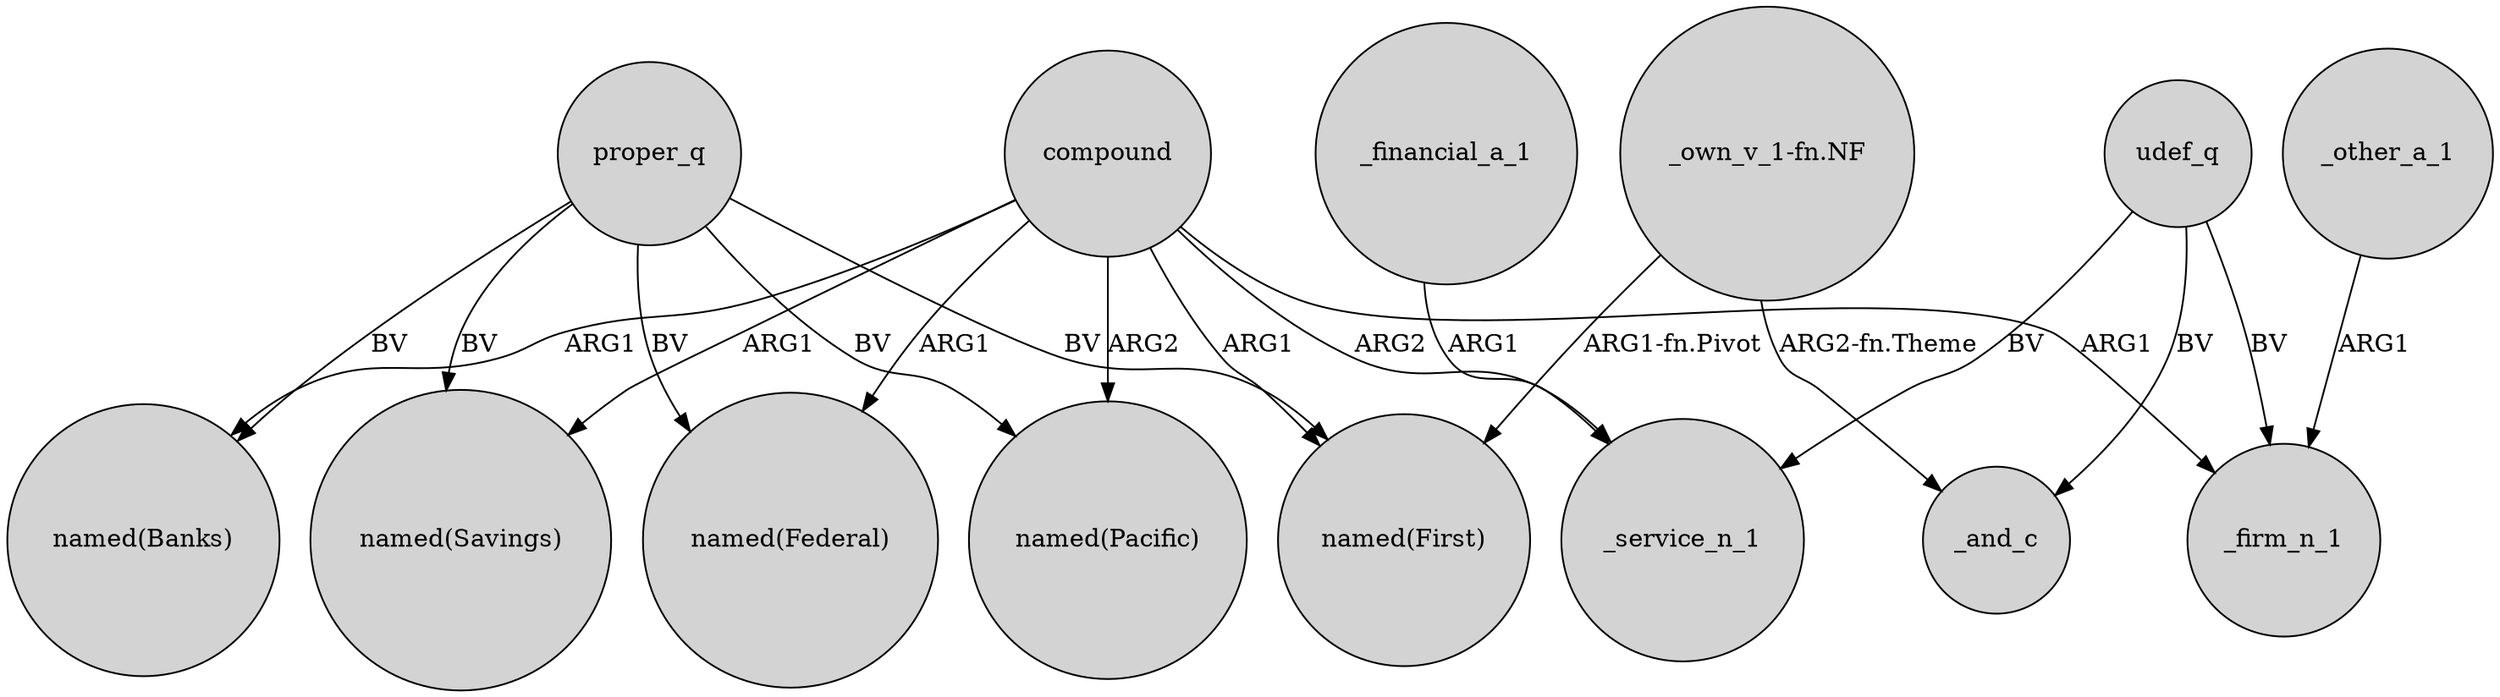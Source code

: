 digraph {
	node [shape=circle style=filled]
	compound -> "named(Federal)" [label=ARG1]
	proper_q -> "named(Banks)" [label=BV]
	compound -> _service_n_1 [label=ARG2]
	compound -> "named(First)" [label=ARG1]
	compound -> "named(Savings)" [label=ARG1]
	compound -> "named(Pacific)" [label=ARG2]
	udef_q -> _firm_n_1 [label=BV]
	proper_q -> "named(First)" [label=BV]
	_financial_a_1 -> _service_n_1 [label=ARG1]
	compound -> "named(Banks)" [label=ARG1]
	udef_q -> _service_n_1 [label=BV]
	"_own_v_1-fn.NF" -> "named(First)" [label="ARG1-fn.Pivot"]
	compound -> _firm_n_1 [label=ARG1]
	proper_q -> "named(Federal)" [label=BV]
	proper_q -> "named(Savings)" [label=BV]
	_other_a_1 -> _firm_n_1 [label=ARG1]
	udef_q -> _and_c [label=BV]
	proper_q -> "named(Pacific)" [label=BV]
	"_own_v_1-fn.NF" -> _and_c [label="ARG2-fn.Theme"]
}
